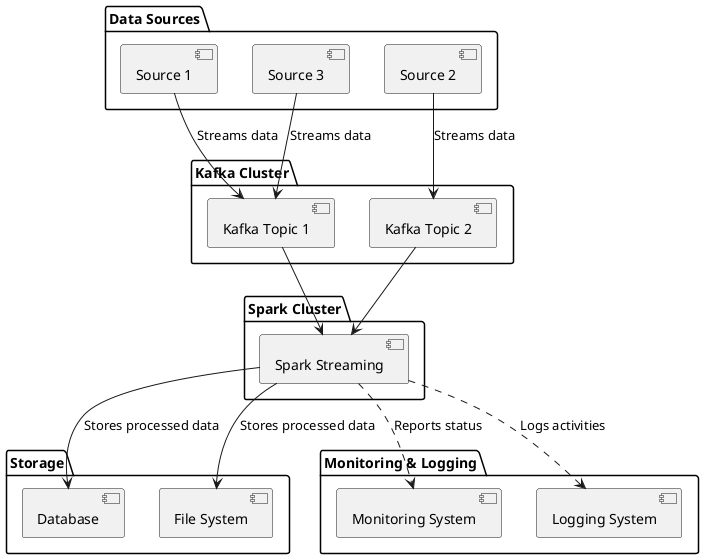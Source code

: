 @startuml

package "Data Sources" {
    [Source 1]
    [Source 2]
    [Source 3]
}

package "Kafka Cluster" {
    [Kafka Topic 1]
    [Kafka Topic 2]
}

package "Spark Cluster" {
    [Spark Streaming]
}

package "Storage" {
    [Database]
    [File System]
}

package "Monitoring & Logging" {
    [Monitoring System]
    [Logging System]
}

[Source 1] --> [Kafka Topic 1] : Streams data
[Source 2] --> [Kafka Topic 2] : Streams data
[Source 3] --> [Kafka Topic 1] : Streams data

[Kafka Topic 1] --> [Spark Streaming]
[Kafka Topic 2] --> [Spark Streaming]

[Spark Streaming] --> [Database] : Stores processed data
[Spark Streaming] --> [File System] : Stores processed data

[Spark Streaming] ..> [Monitoring System] : Reports status
[Spark Streaming] ..> [Logging System] : Logs activities

@enduml
